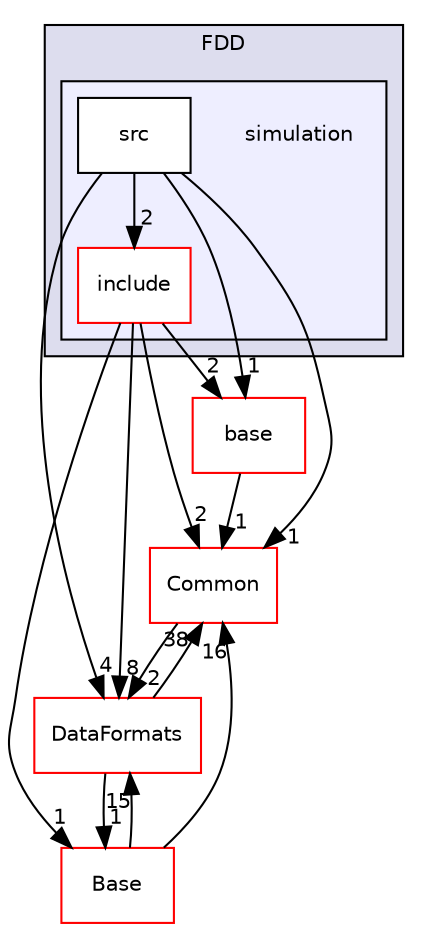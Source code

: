 digraph "/home/travis/build/AliceO2Group/AliceO2/Detectors/FIT/FDD/simulation" {
  bgcolor=transparent;
  compound=true
  node [ fontsize="10", fontname="Helvetica"];
  edge [ labelfontsize="10", labelfontname="Helvetica"];
  subgraph clusterdir_a5b1c90a9b4d60b6556bfe35a03caaa0 {
    graph [ bgcolor="#ddddee", pencolor="black", label="FDD" fontname="Helvetica", fontsize="10", URL="dir_a5b1c90a9b4d60b6556bfe35a03caaa0.html"]
  subgraph clusterdir_f0fa586345106a7c1715ccd7aa13aaee {
    graph [ bgcolor="#eeeeff", pencolor="black", label="" URL="dir_f0fa586345106a7c1715ccd7aa13aaee.html"];
    dir_f0fa586345106a7c1715ccd7aa13aaee [shape=plaintext label="simulation"];
    dir_1ea4f5023fc6129dbdfa67598ac85edc [shape=box label="include" color="red" fillcolor="white" style="filled" URL="dir_1ea4f5023fc6129dbdfa67598ac85edc.html"];
    dir_9f2f79ca7be5af085ed9b57fc482ece6 [shape=box label="src" color="black" fillcolor="white" style="filled" URL="dir_9f2f79ca7be5af085ed9b57fc482ece6.html"];
  }
  }
  dir_4ab6b4cc6a7edbff49100e9123df213f [shape=box label="Common" color="red" URL="dir_4ab6b4cc6a7edbff49100e9123df213f.html"];
  dir_37c90836491b695b472bf98d1be8336b [shape=box label="Base" color="red" URL="dir_37c90836491b695b472bf98d1be8336b.html"];
  dir_e3378330628bb5a530079636b74abbc9 [shape=box label="base" color="red" URL="dir_e3378330628bb5a530079636b74abbc9.html"];
  dir_2171f7ec022c5423887b07c69b2f5b48 [shape=box label="DataFormats" color="red" URL="dir_2171f7ec022c5423887b07c69b2f5b48.html"];
  dir_1ea4f5023fc6129dbdfa67598ac85edc->dir_4ab6b4cc6a7edbff49100e9123df213f [headlabel="2", labeldistance=1.5 headhref="dir_000303_000036.html"];
  dir_1ea4f5023fc6129dbdfa67598ac85edc->dir_37c90836491b695b472bf98d1be8336b [headlabel="1", labeldistance=1.5 headhref="dir_000303_000293.html"];
  dir_1ea4f5023fc6129dbdfa67598ac85edc->dir_e3378330628bb5a530079636b74abbc9 [headlabel="2", labeldistance=1.5 headhref="dir_000303_000182.html"];
  dir_1ea4f5023fc6129dbdfa67598ac85edc->dir_2171f7ec022c5423887b07c69b2f5b48 [headlabel="8", labeldistance=1.5 headhref="dir_000303_000090.html"];
  dir_9f2f79ca7be5af085ed9b57fc482ece6->dir_1ea4f5023fc6129dbdfa67598ac85edc [headlabel="2", labeldistance=1.5 headhref="dir_000347_000303.html"];
  dir_9f2f79ca7be5af085ed9b57fc482ece6->dir_4ab6b4cc6a7edbff49100e9123df213f [headlabel="1", labeldistance=1.5 headhref="dir_000347_000036.html"];
  dir_9f2f79ca7be5af085ed9b57fc482ece6->dir_e3378330628bb5a530079636b74abbc9 [headlabel="1", labeldistance=1.5 headhref="dir_000347_000182.html"];
  dir_9f2f79ca7be5af085ed9b57fc482ece6->dir_2171f7ec022c5423887b07c69b2f5b48 [headlabel="4", labeldistance=1.5 headhref="dir_000347_000090.html"];
  dir_4ab6b4cc6a7edbff49100e9123df213f->dir_2171f7ec022c5423887b07c69b2f5b48 [headlabel="2", labeldistance=1.5 headhref="dir_000036_000090.html"];
  dir_37c90836491b695b472bf98d1be8336b->dir_4ab6b4cc6a7edbff49100e9123df213f [headlabel="16", labeldistance=1.5 headhref="dir_000293_000036.html"];
  dir_37c90836491b695b472bf98d1be8336b->dir_2171f7ec022c5423887b07c69b2f5b48 [headlabel="15", labeldistance=1.5 headhref="dir_000293_000090.html"];
  dir_e3378330628bb5a530079636b74abbc9->dir_4ab6b4cc6a7edbff49100e9123df213f [headlabel="1", labeldistance=1.5 headhref="dir_000182_000036.html"];
  dir_2171f7ec022c5423887b07c69b2f5b48->dir_4ab6b4cc6a7edbff49100e9123df213f [headlabel="38", labeldistance=1.5 headhref="dir_000090_000036.html"];
  dir_2171f7ec022c5423887b07c69b2f5b48->dir_37c90836491b695b472bf98d1be8336b [headlabel="1", labeldistance=1.5 headhref="dir_000090_000293.html"];
}
